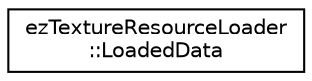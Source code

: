 digraph "Graphical Class Hierarchy"
{
 // LATEX_PDF_SIZE
  edge [fontname="Helvetica",fontsize="10",labelfontname="Helvetica",labelfontsize="10"];
  node [fontname="Helvetica",fontsize="10",shape=record];
  rankdir="LR";
  Node0 [label="ezTextureResourceLoader\l::LoadedData",height=0.2,width=0.4,color="black", fillcolor="white", style="filled",URL="$d1/d5f/structez_texture_resource_loader_1_1_loaded_data.htm",tooltip=" "];
}
